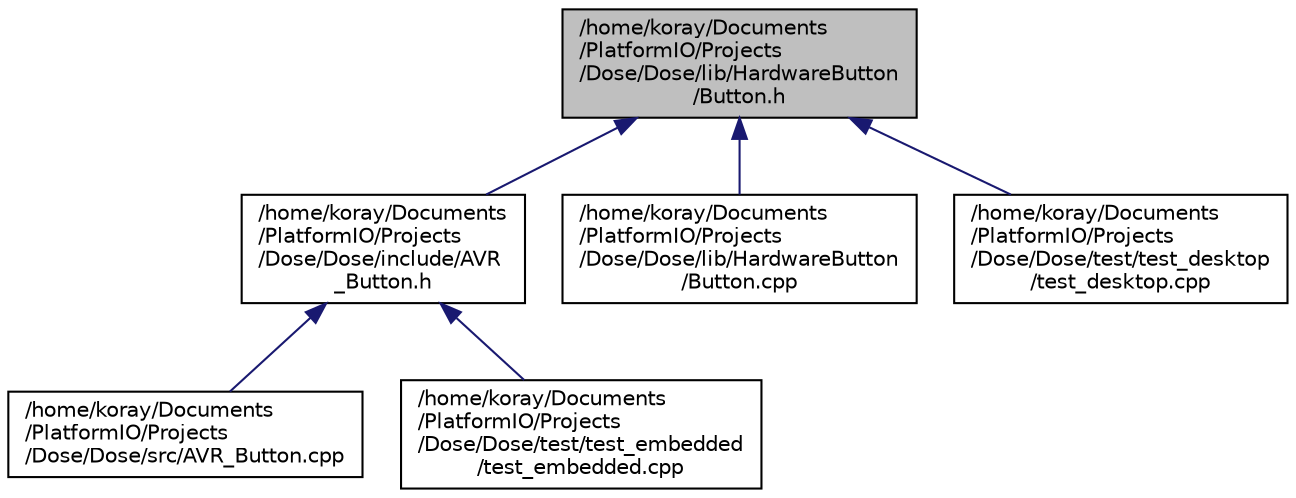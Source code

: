 digraph "/home/koray/Documents/PlatformIO/Projects/Dose/Dose/lib/HardwareButton/Button.h"
{
  edge [fontname="Helvetica",fontsize="10",labelfontname="Helvetica",labelfontsize="10"];
  node [fontname="Helvetica",fontsize="10",shape=record];
  Node2 [label="/home/koray/Documents\l/PlatformIO/Projects\l/Dose/Dose/lib/HardwareButton\l/Button.h",height=0.2,width=0.4,color="black", fillcolor="grey75", style="filled", fontcolor="black"];
  Node2 -> Node3 [dir="back",color="midnightblue",fontsize="10",style="solid",fontname="Helvetica"];
  Node3 [label="/home/koray/Documents\l/PlatformIO/Projects\l/Dose/Dose/include/AVR\l_Button.h",height=0.2,width=0.4,color="black", fillcolor="white", style="filled",URL="$AVR__Button_8h.html"];
  Node3 -> Node4 [dir="back",color="midnightblue",fontsize="10",style="solid",fontname="Helvetica"];
  Node4 [label="/home/koray/Documents\l/PlatformIO/Projects\l/Dose/Dose/src/AVR_Button.cpp",height=0.2,width=0.4,color="black", fillcolor="white", style="filled",URL="$AVR__Button_8cpp.html"];
  Node3 -> Node5 [dir="back",color="midnightblue",fontsize="10",style="solid",fontname="Helvetica"];
  Node5 [label="/home/koray/Documents\l/PlatformIO/Projects\l/Dose/Dose/test/test_embedded\l/test_embedded.cpp",height=0.2,width=0.4,color="black", fillcolor="white", style="filled",URL="$test__embedded_8cpp.html"];
  Node2 -> Node6 [dir="back",color="midnightblue",fontsize="10",style="solid",fontname="Helvetica"];
  Node6 [label="/home/koray/Documents\l/PlatformIO/Projects\l/Dose/Dose/lib/HardwareButton\l/Button.cpp",height=0.2,width=0.4,color="black", fillcolor="white", style="filled",URL="$Button_8cpp.html"];
  Node2 -> Node7 [dir="back",color="midnightblue",fontsize="10",style="solid",fontname="Helvetica"];
  Node7 [label="/home/koray/Documents\l/PlatformIO/Projects\l/Dose/Dose/test/test_desktop\l/test_desktop.cpp",height=0.2,width=0.4,color="black", fillcolor="white", style="filled",URL="$test__desktop_8cpp.html"];
}

